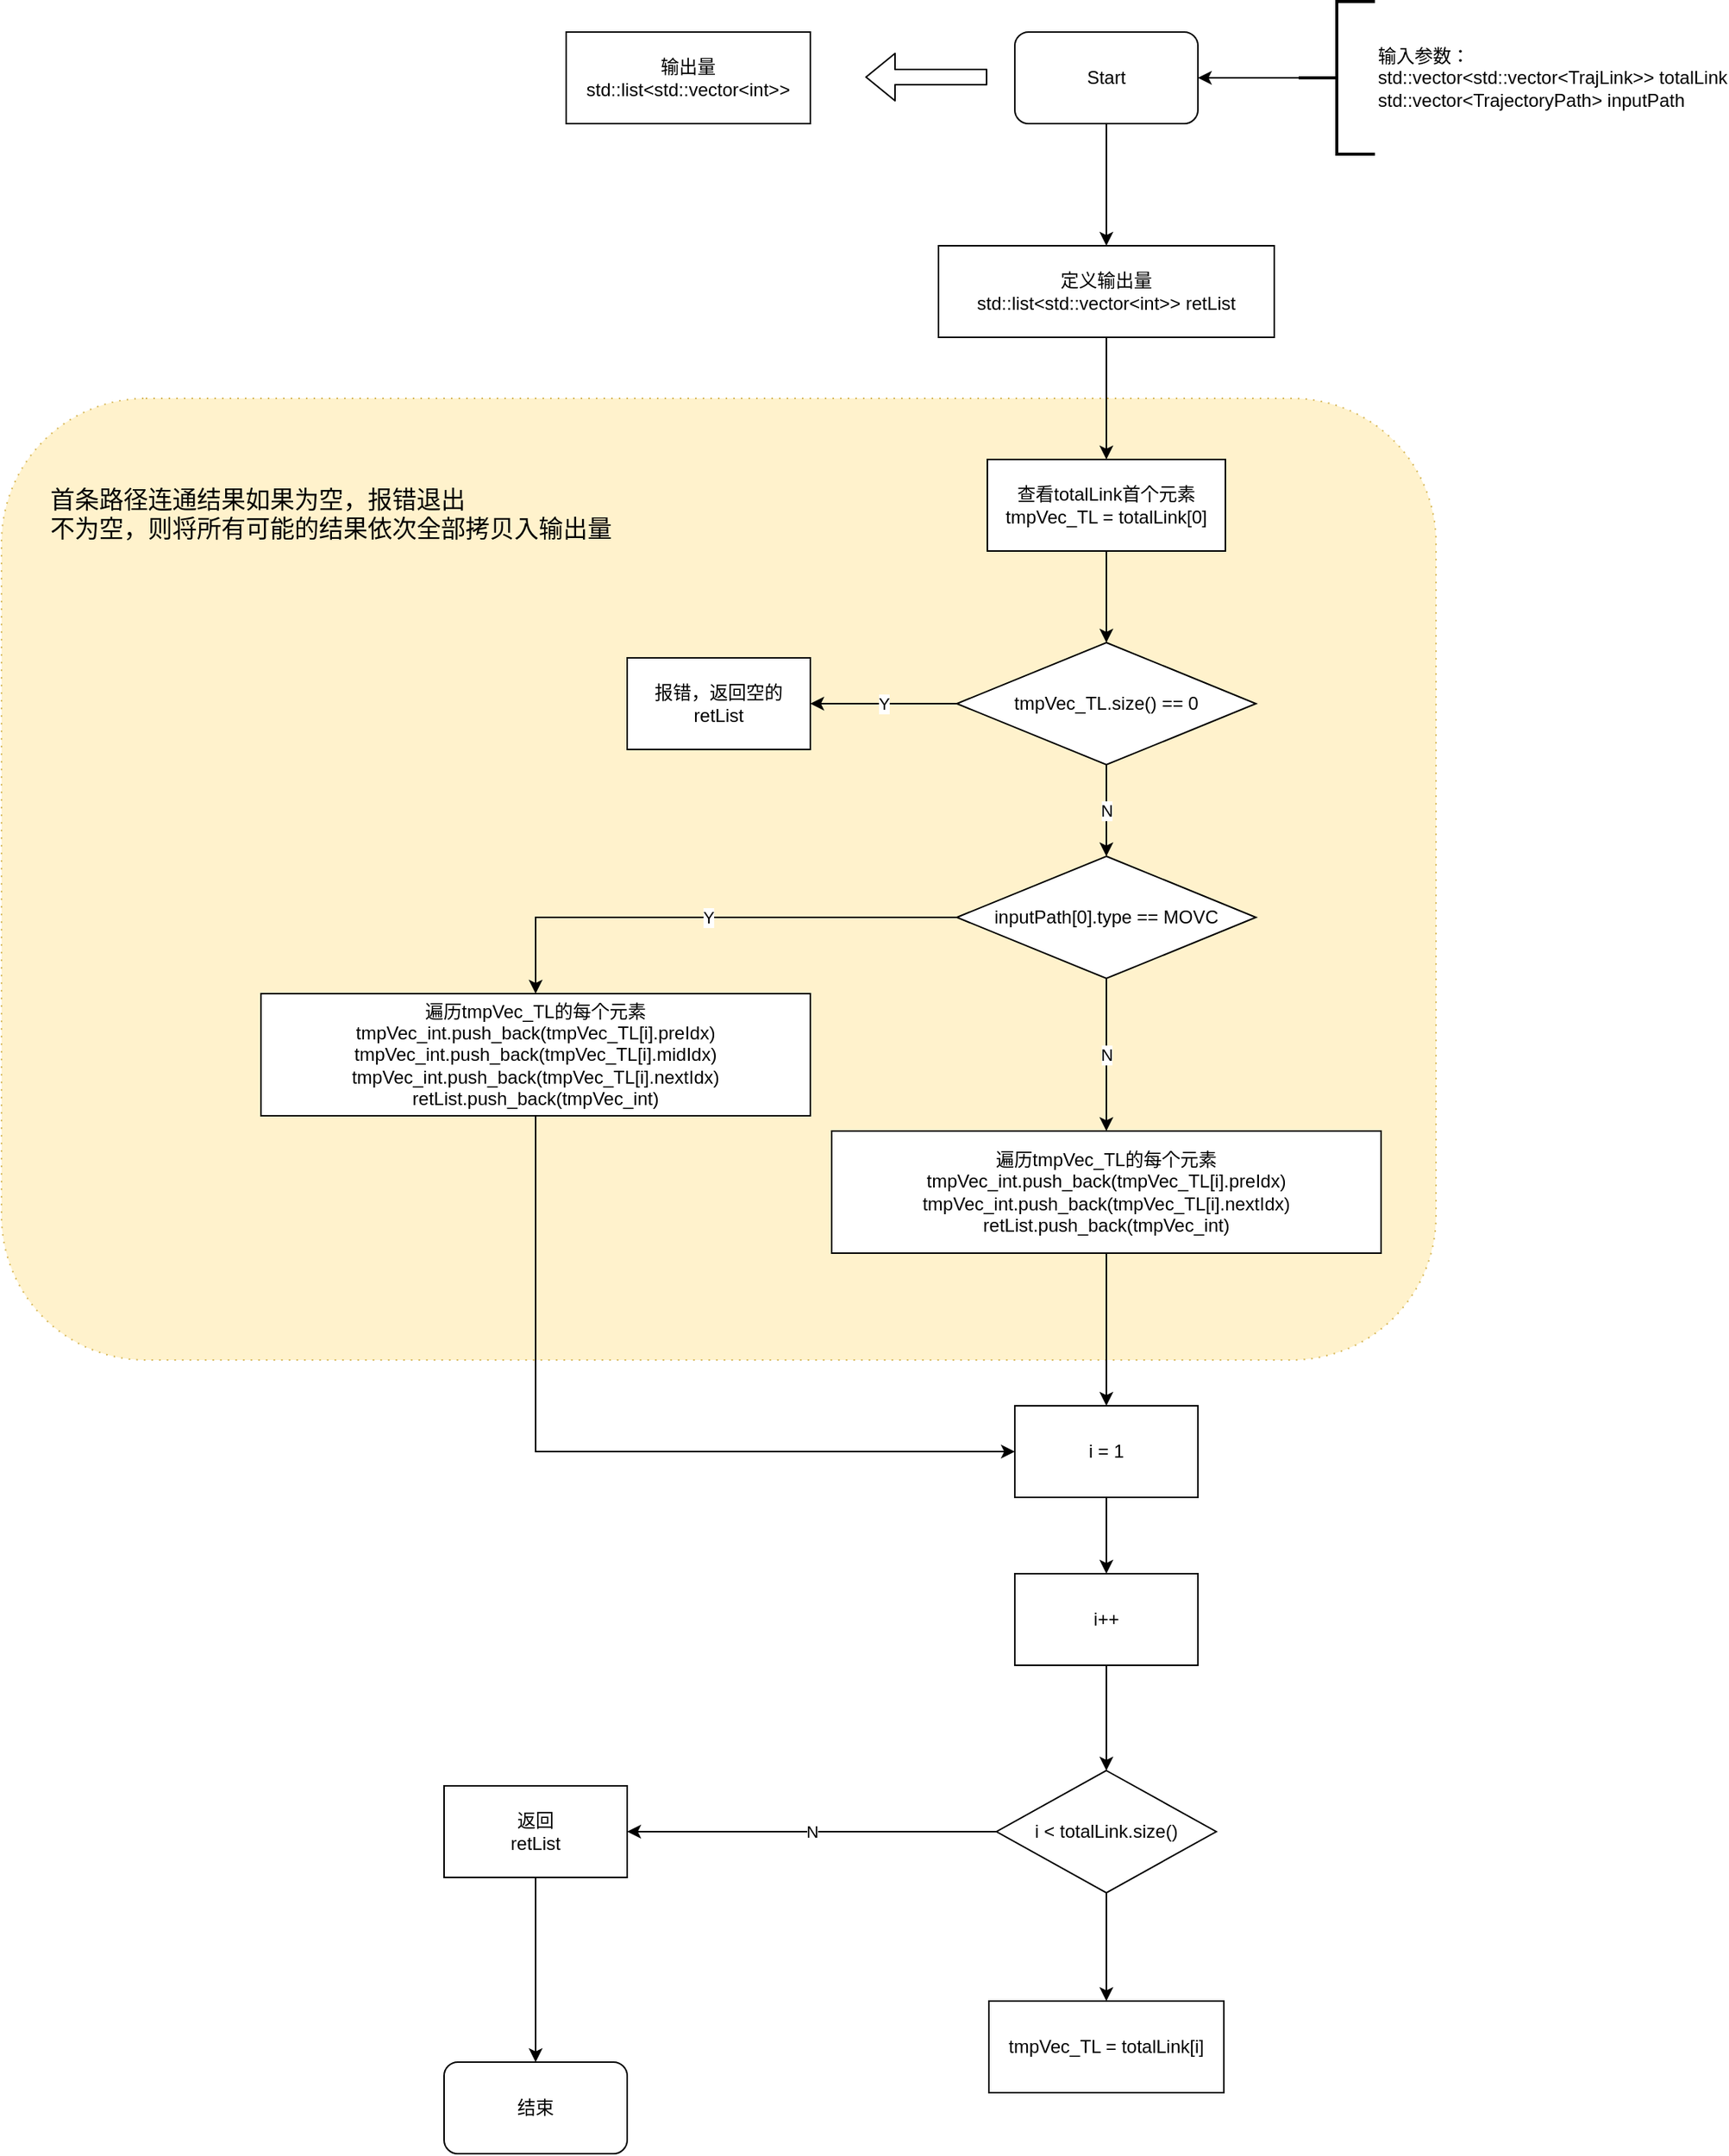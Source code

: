 <mxfile version="14.5.4" type="github">
  <diagram id="--lvGRvB5rHvZxM7AZkz" name="Page-1">
    <mxGraphModel dx="2841" dy="924" grid="1" gridSize="10" guides="1" tooltips="1" connect="1" arrows="1" fold="1" page="1" pageScale="1" pageWidth="827" pageHeight="1169" math="0" shadow="0">
      <root>
        <mxCell id="0" />
        <mxCell id="1" parent="0" />
        <mxCell id="ACUmvZVGLuBH17mfcipd-38" value="&lt;font style=&quot;font-size: 16px&quot;&gt;首条路径连通结果如果为空，报错退出&lt;br&gt;不为空，则将所有可能的结果依次全部拷贝入输出量&lt;/font&gt;" style="shape=ext;rounded=1;html=1;whiteSpace=wrap;dashed=1;dashPattern=1 4;align=left;verticalAlign=top;horizontal=1;labelPosition=center;verticalLabelPosition=middle;fontSize=13;spacingLeft=30;spacingTop=50;fillColor=#fff2cc;strokeColor=#d6b656;" vertex="1" parent="1">
          <mxGeometry x="-310" y="270" width="940" height="630" as="geometry" />
        </mxCell>
        <mxCell id="ACUmvZVGLuBH17mfcipd-5" value="" style="edgeStyle=orthogonalEdgeStyle;rounded=0;orthogonalLoop=1;jettySize=auto;html=1;entryX=0.5;entryY=0;entryDx=0;entryDy=0;" edge="1" parent="1" source="ACUmvZVGLuBH17mfcipd-1" target="ACUmvZVGLuBH17mfcipd-14">
          <mxGeometry relative="1" as="geometry">
            <mxPoint x="414" y="170" as="targetPoint" />
          </mxGeometry>
        </mxCell>
        <mxCell id="ACUmvZVGLuBH17mfcipd-1" value="Start" style="rounded=1;whiteSpace=wrap;html=1;" vertex="1" parent="1">
          <mxGeometry x="354" y="30" width="120" height="60" as="geometry" />
        </mxCell>
        <mxCell id="ACUmvZVGLuBH17mfcipd-3" style="edgeStyle=orthogonalEdgeStyle;rounded=0;orthogonalLoop=1;jettySize=auto;html=1;exitX=0;exitY=0.5;exitDx=0;exitDy=0;exitPerimeter=0;entryX=1;entryY=0.5;entryDx=0;entryDy=0;" edge="1" parent="1" source="ACUmvZVGLuBH17mfcipd-2" target="ACUmvZVGLuBH17mfcipd-1">
          <mxGeometry relative="1" as="geometry" />
        </mxCell>
        <mxCell id="ACUmvZVGLuBH17mfcipd-2" value="输入参数：&lt;br&gt;std::vector&amp;lt;std::vector&amp;lt;TrajLink&amp;gt;&amp;gt; totalLink&lt;br&gt;std::vector&amp;lt;TrajectoryPath&amp;gt; inputPath" style="strokeWidth=2;html=1;shape=mxgraph.flowchart.annotation_2;align=left;labelPosition=right;pointerEvents=1;" vertex="1" parent="1">
          <mxGeometry x="540" y="10" width="50" height="100" as="geometry" />
        </mxCell>
        <mxCell id="ACUmvZVGLuBH17mfcipd-8" style="edgeStyle=orthogonalEdgeStyle;rounded=0;orthogonalLoop=1;jettySize=auto;html=1;exitX=0.5;exitY=1;exitDx=0;exitDy=0;entryX=0.5;entryY=0;entryDx=0;entryDy=0;" edge="1" parent="1" source="ACUmvZVGLuBH17mfcipd-6" target="ACUmvZVGLuBH17mfcipd-7">
          <mxGeometry relative="1" as="geometry" />
        </mxCell>
        <mxCell id="ACUmvZVGLuBH17mfcipd-6" value="查看totalLink首个元素&lt;br&gt;tmpVec_TL = totalLink[0]" style="rounded=0;whiteSpace=wrap;html=1;" vertex="1" parent="1">
          <mxGeometry x="336" y="310" width="156" height="60" as="geometry" />
        </mxCell>
        <mxCell id="ACUmvZVGLuBH17mfcipd-16" value="Y" style="edgeStyle=orthogonalEdgeStyle;rounded=0;orthogonalLoop=1;jettySize=auto;html=1;exitX=0;exitY=0.5;exitDx=0;exitDy=0;entryX=1;entryY=0.5;entryDx=0;entryDy=0;" edge="1" parent="1" source="ACUmvZVGLuBH17mfcipd-7" target="ACUmvZVGLuBH17mfcipd-9">
          <mxGeometry relative="1" as="geometry" />
        </mxCell>
        <mxCell id="ACUmvZVGLuBH17mfcipd-18" value="N" style="edgeStyle=orthogonalEdgeStyle;rounded=0;orthogonalLoop=1;jettySize=auto;html=1;entryX=0.5;entryY=0;entryDx=0;entryDy=0;" edge="1" parent="1" source="ACUmvZVGLuBH17mfcipd-7" target="ACUmvZVGLuBH17mfcipd-19">
          <mxGeometry relative="1" as="geometry">
            <mxPoint x="414" y="570" as="targetPoint" />
          </mxGeometry>
        </mxCell>
        <mxCell id="ACUmvZVGLuBH17mfcipd-7" value="tmpVec_TL.size() == 0" style="rhombus;whiteSpace=wrap;html=1;" vertex="1" parent="1">
          <mxGeometry x="316" y="430" width="196" height="80" as="geometry" />
        </mxCell>
        <mxCell id="ACUmvZVGLuBH17mfcipd-9" value="报错，返回空的 retList" style="rounded=0;whiteSpace=wrap;html=1;" vertex="1" parent="1">
          <mxGeometry x="100" y="440" width="120" height="60" as="geometry" />
        </mxCell>
        <mxCell id="ACUmvZVGLuBH17mfcipd-12" value="" style="shape=flexArrow;endArrow=classic;html=1;" edge="1" parent="1">
          <mxGeometry width="50" height="50" relative="1" as="geometry">
            <mxPoint x="336" y="59.5" as="sourcePoint" />
            <mxPoint x="256" y="59.5" as="targetPoint" />
          </mxGeometry>
        </mxCell>
        <mxCell id="ACUmvZVGLuBH17mfcipd-13" value="输出量&lt;br&gt;std::list&amp;lt;std::vector&amp;lt;int&amp;gt;&amp;gt;" style="rounded=0;whiteSpace=wrap;html=1;" vertex="1" parent="1">
          <mxGeometry x="60" y="30" width="160" height="60" as="geometry" />
        </mxCell>
        <mxCell id="ACUmvZVGLuBH17mfcipd-15" style="edgeStyle=orthogonalEdgeStyle;rounded=0;orthogonalLoop=1;jettySize=auto;html=1;exitX=0.5;exitY=1;exitDx=0;exitDy=0;entryX=0.5;entryY=0;entryDx=0;entryDy=0;" edge="1" parent="1" source="ACUmvZVGLuBH17mfcipd-14" target="ACUmvZVGLuBH17mfcipd-6">
          <mxGeometry relative="1" as="geometry" />
        </mxCell>
        <mxCell id="ACUmvZVGLuBH17mfcipd-14" value="定义输出量&lt;br&gt;std::list&amp;lt;std::vector&amp;lt;int&amp;gt;&amp;gt; retList" style="rounded=0;whiteSpace=wrap;html=1;" vertex="1" parent="1">
          <mxGeometry x="304" y="170" width="220" height="60" as="geometry" />
        </mxCell>
        <mxCell id="ACUmvZVGLuBH17mfcipd-21" value="Y" style="edgeStyle=orthogonalEdgeStyle;rounded=0;orthogonalLoop=1;jettySize=auto;html=1;exitX=0;exitY=0.5;exitDx=0;exitDy=0;entryX=0.5;entryY=0;entryDx=0;entryDy=0;" edge="1" parent="1" source="ACUmvZVGLuBH17mfcipd-19" target="ACUmvZVGLuBH17mfcipd-20">
          <mxGeometry relative="1" as="geometry" />
        </mxCell>
        <mxCell id="ACUmvZVGLuBH17mfcipd-23" value="N" style="edgeStyle=orthogonalEdgeStyle;rounded=0;orthogonalLoop=1;jettySize=auto;html=1;exitX=0.5;exitY=1;exitDx=0;exitDy=0;entryX=0.5;entryY=0;entryDx=0;entryDy=0;" edge="1" parent="1" source="ACUmvZVGLuBH17mfcipd-19" target="ACUmvZVGLuBH17mfcipd-22">
          <mxGeometry relative="1" as="geometry" />
        </mxCell>
        <mxCell id="ACUmvZVGLuBH17mfcipd-19" value="inputPath[0].type == MOVC" style="rhombus;whiteSpace=wrap;html=1;" vertex="1" parent="1">
          <mxGeometry x="316" y="570" width="196" height="80" as="geometry" />
        </mxCell>
        <mxCell id="ACUmvZVGLuBH17mfcipd-26" style="edgeStyle=orthogonalEdgeStyle;rounded=0;orthogonalLoop=1;jettySize=auto;html=1;exitX=0.5;exitY=1;exitDx=0;exitDy=0;entryX=0;entryY=0.5;entryDx=0;entryDy=0;" edge="1" parent="1" source="ACUmvZVGLuBH17mfcipd-20" target="ACUmvZVGLuBH17mfcipd-24">
          <mxGeometry relative="1" as="geometry" />
        </mxCell>
        <mxCell id="ACUmvZVGLuBH17mfcipd-20" value="遍历tmpVec_TL的每个元素&lt;br&gt;tmpVec_int.push_back(tmpVec_TL[i].preIdx)&lt;br&gt;tmpVec_int.push_back(tmpVec_TL[i].midIdx)&lt;br&gt;tmpVec_int.push_back(tmpVec_TL[i].nextIdx)&lt;br&gt;retList.push_back(tmpVec_int)" style="rounded=0;whiteSpace=wrap;html=1;" vertex="1" parent="1">
          <mxGeometry x="-140" y="660" width="360" height="80" as="geometry" />
        </mxCell>
        <mxCell id="ACUmvZVGLuBH17mfcipd-25" style="edgeStyle=orthogonalEdgeStyle;rounded=0;orthogonalLoop=1;jettySize=auto;html=1;exitX=0.5;exitY=1;exitDx=0;exitDy=0;entryX=0.5;entryY=0;entryDx=0;entryDy=0;" edge="1" parent="1" source="ACUmvZVGLuBH17mfcipd-22" target="ACUmvZVGLuBH17mfcipd-24">
          <mxGeometry relative="1" as="geometry" />
        </mxCell>
        <mxCell id="ACUmvZVGLuBH17mfcipd-22" value="遍历tmpVec_TL的每个元素&lt;br&gt;tmpVec_int.push_back(tmpVec_TL[i].preIdx)&lt;br&gt;tmpVec_int.push_back(tmpVec_TL[i].nextIdx)&lt;br&gt;retList.push_back(tmpVec_int)" style="rounded=0;whiteSpace=wrap;html=1;" vertex="1" parent="1">
          <mxGeometry x="234" y="750" width="360" height="80" as="geometry" />
        </mxCell>
        <mxCell id="ACUmvZVGLuBH17mfcipd-28" style="edgeStyle=orthogonalEdgeStyle;rounded=0;orthogonalLoop=1;jettySize=auto;html=1;exitX=0.5;exitY=1;exitDx=0;exitDy=0;entryX=0.5;entryY=0;entryDx=0;entryDy=0;" edge="1" parent="1" source="ACUmvZVGLuBH17mfcipd-24" target="ACUmvZVGLuBH17mfcipd-27">
          <mxGeometry relative="1" as="geometry" />
        </mxCell>
        <mxCell id="ACUmvZVGLuBH17mfcipd-24" value="i = 1" style="rounded=0;whiteSpace=wrap;html=1;" vertex="1" parent="1">
          <mxGeometry x="354" y="930" width="120" height="60" as="geometry" />
        </mxCell>
        <mxCell id="ACUmvZVGLuBH17mfcipd-30" style="edgeStyle=orthogonalEdgeStyle;rounded=0;orthogonalLoop=1;jettySize=auto;html=1;exitX=0.5;exitY=1;exitDx=0;exitDy=0;entryX=0.5;entryY=0;entryDx=0;entryDy=0;" edge="1" parent="1" source="ACUmvZVGLuBH17mfcipd-27" target="ACUmvZVGLuBH17mfcipd-29">
          <mxGeometry relative="1" as="geometry" />
        </mxCell>
        <mxCell id="ACUmvZVGLuBH17mfcipd-27" value="i++" style="rounded=0;whiteSpace=wrap;html=1;" vertex="1" parent="1">
          <mxGeometry x="354" y="1040" width="120" height="60" as="geometry" />
        </mxCell>
        <mxCell id="ACUmvZVGLuBH17mfcipd-33" value="N" style="edgeStyle=orthogonalEdgeStyle;rounded=0;orthogonalLoop=1;jettySize=auto;html=1;exitX=0;exitY=0.5;exitDx=0;exitDy=0;entryX=1;entryY=0.5;entryDx=0;entryDy=0;" edge="1" parent="1" source="ACUmvZVGLuBH17mfcipd-29" target="ACUmvZVGLuBH17mfcipd-32">
          <mxGeometry relative="1" as="geometry" />
        </mxCell>
        <mxCell id="ACUmvZVGLuBH17mfcipd-36" style="edgeStyle=orthogonalEdgeStyle;rounded=0;orthogonalLoop=1;jettySize=auto;html=1;exitX=0.5;exitY=1;exitDx=0;exitDy=0;entryX=0.5;entryY=0;entryDx=0;entryDy=0;" edge="1" parent="1" source="ACUmvZVGLuBH17mfcipd-29" target="ACUmvZVGLuBH17mfcipd-35">
          <mxGeometry relative="1" as="geometry" />
        </mxCell>
        <mxCell id="ACUmvZVGLuBH17mfcipd-29" value="i &amp;lt; totalLink.size()" style="rhombus;whiteSpace=wrap;html=1;" vertex="1" parent="1">
          <mxGeometry x="342" y="1169" width="144" height="80" as="geometry" />
        </mxCell>
        <mxCell id="ACUmvZVGLuBH17mfcipd-31" value="结束" style="rounded=1;whiteSpace=wrap;html=1;" vertex="1" parent="1">
          <mxGeometry x="-20" y="1360" width="120" height="60" as="geometry" />
        </mxCell>
        <mxCell id="ACUmvZVGLuBH17mfcipd-34" style="edgeStyle=orthogonalEdgeStyle;rounded=0;orthogonalLoop=1;jettySize=auto;html=1;exitX=0.5;exitY=1;exitDx=0;exitDy=0;entryX=0.5;entryY=0;entryDx=0;entryDy=0;" edge="1" parent="1" source="ACUmvZVGLuBH17mfcipd-32" target="ACUmvZVGLuBH17mfcipd-31">
          <mxGeometry relative="1" as="geometry" />
        </mxCell>
        <mxCell id="ACUmvZVGLuBH17mfcipd-32" value="返回&lt;br&gt;retList" style="rounded=0;whiteSpace=wrap;html=1;" vertex="1" parent="1">
          <mxGeometry x="-20" y="1179" width="120" height="60" as="geometry" />
        </mxCell>
        <mxCell id="ACUmvZVGLuBH17mfcipd-35" value="tmpVec_TL = totalLink[i]" style="rounded=0;whiteSpace=wrap;html=1;" vertex="1" parent="1">
          <mxGeometry x="337" y="1320" width="154" height="60" as="geometry" />
        </mxCell>
      </root>
    </mxGraphModel>
  </diagram>
</mxfile>
